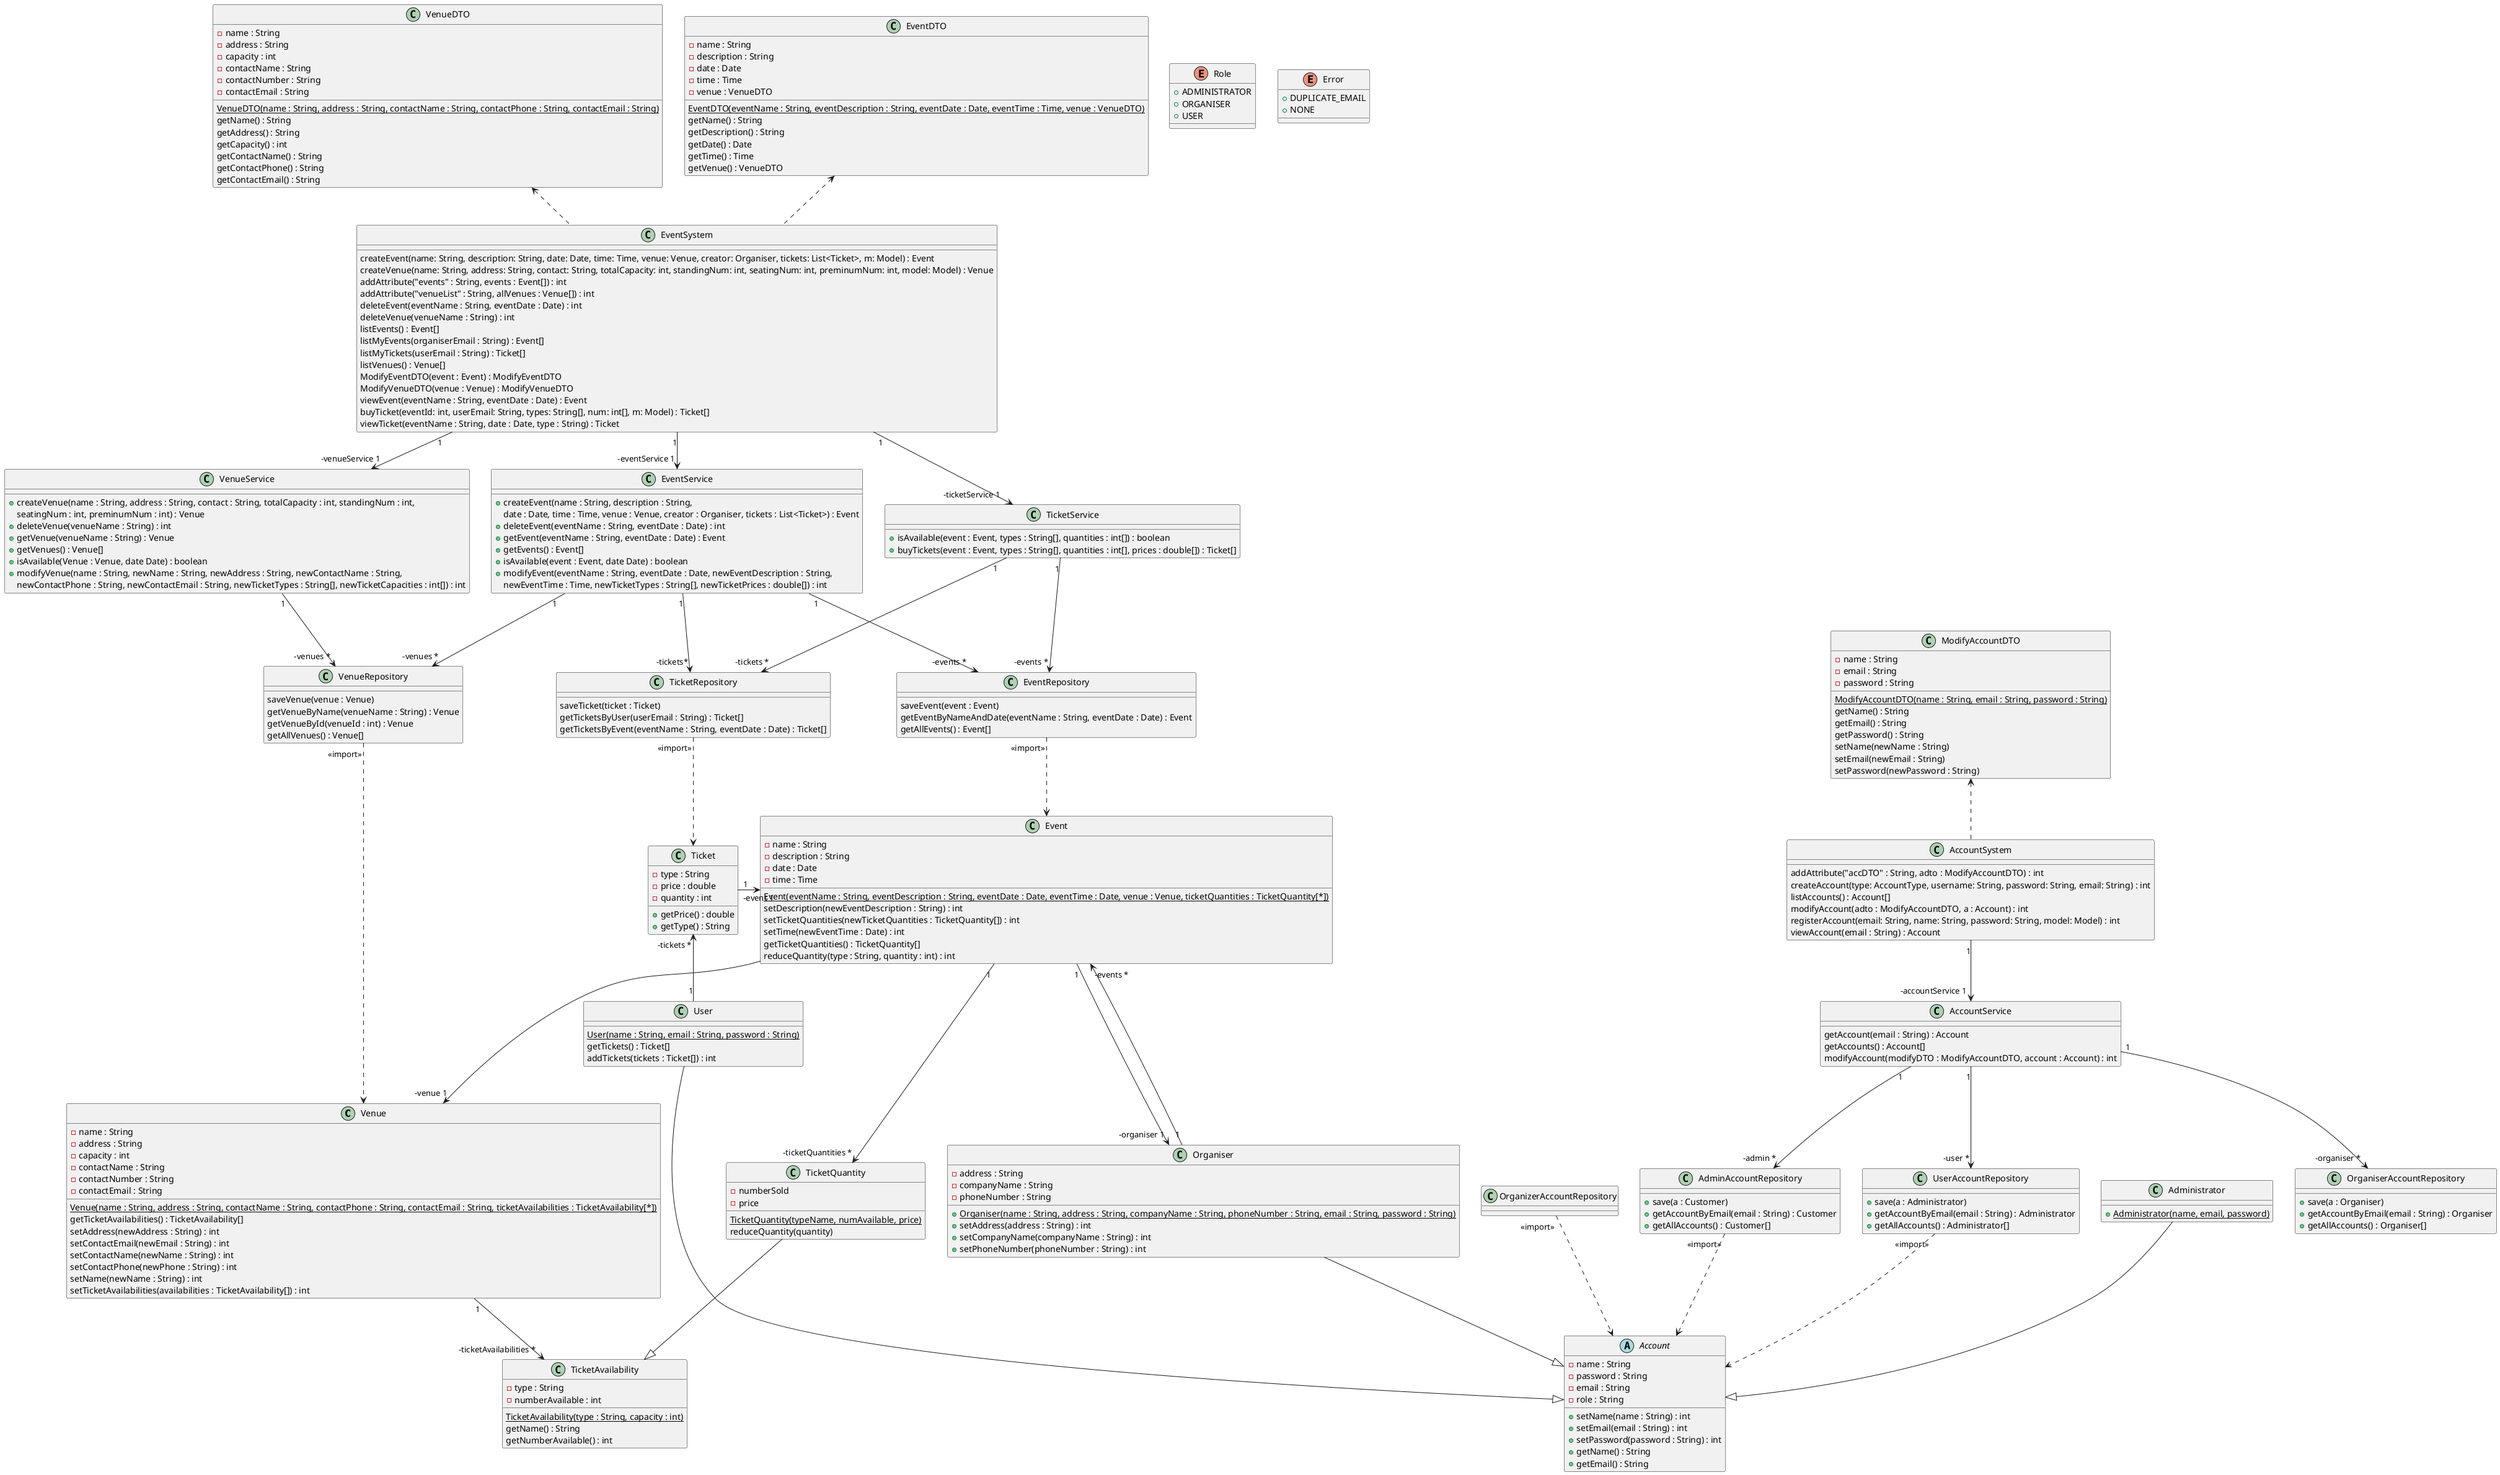 @startuml class-diagram

    class Venue {
        - name : String
        - address : String
        - capacity : int
        - contactName : String
        - contactNumber : String
        - contactEmail : String
        {static} Venue(name : String, address : String, contactName : String, contactPhone : String, contactEmail : String, ticketAvailabilities : TicketAvailability[*])
        getTicketAvailabilities() : TicketAvailability[]
        setAddress(newAddress : String) : int
        setContactEmail(newEmail : String) : int
        setContactName(newName : String) : int
        setContactPhone(newPhone : String) : int
        setName(newName : String) : int
        setTicketAvailabilities(availabilities : TicketAvailability[]) : int
    }

    class TicketAvailability {
        - type : String
        - numberAvailable : int
        {static} TicketAvailability(type : String, capacity : int)
        getName() : String
        getNumberAvailable() : int
    }

    class TicketQuantity {
        - numberSold
        - price
        {static} TicketQuantity(typeName, numAvailable, price)
        reduceQuantity(quantity)
    }


    class Event {
        - name : String
        - description : String
        - date : Date
        - time : Time
        {static} Event(eventName : String, eventDescription : String, eventDate : Date, eventTime : Date, venue : Venue, ticketQuantities : TicketQuantity[*])
        setDescription(newEventDescription : String) : int
        setTicketQuantities(newTicketQuantities : TicketQuantity[]) : int
        setTime(newEventTime : Date) : int
        getTicketQuantities() : TicketQuantity[]
        reduceQuantity(type : String, quantity : int) : int
    }

    class Ticket {
        - type : String
        - price : double
        - quantity : int
        +getPrice() : double
        +getType() : String
    }

    class Organiser {
        - address : String
        - companyName : String
        - phoneNumber : String
        {static}+Organiser(name : String, address : String, companyName : String, phoneNumber : String, email : String, password : String)
        +setAddress(address : String) : int
        +setCompanyName(companyName : String) : int
        +setPhoneNumber(phoneNumber : String) : int
    }

    class Administrator {
        {static}+Administrator(name, email, password)
    }

    class User {
        {static} User(name : String, email : String, password : String)
        getTickets() : Ticket[]
        addTickets(tickets : Ticket[]) : int
    }

    abstract class Account {
        - name : String
        - password : String
        - email : String
        - role : String
        +setName(name : String) : int
        +setEmail(email : String) : int
        +setPassword(password : String) : int
        +getName() : String
        +getEmail() : String
    }

    class EventDTO {
        - name : String
        - description : String
        - date : Date
        - time : Time
        - venue : VenueDTO
        {static} EventDTO(eventName : String, eventDescription : String, eventDate : Date, eventTime : Time, venue : VenueDTO)
        getName() : String
        getDescription() : String
        getDate() : Date
        getTime() : Time
        getVenue() : VenueDTO
    }


    class VenueDTO {
        - name : String
        - address : String
        - capacity : int
        - contactName : String
        - contactNumber : String
        - contactEmail : String
        {static} VenueDTO(name : String, address : String, contactName : String, contactPhone : String, contactEmail : String)
        getName() : String
        getAddress() : String
        getCapacity() : int
        getContactName() : String
        getContactPhone() : String
        getContactEmail() : String
    }

    class AccountSystem {
        addAttribute("accDTO" : String, adto : ModifyAccountDTO) : int
        createAccount(type: AccountType, username: String, password: String, email: String) : int
        listAccounts() : Account[]
        modifyAccount(adto : ModifyAccountDTO, a : Account) : int
        registerAccount(email: String, name: String, password: String, model: Model) : int
        viewAccount(email : String) : Account
    }

    class EventSystem {
        createEvent(name: String, description: String, date: Date, time: Time, venue: Venue, creator: Organiser, tickets: List<Ticket>, m: Model) : Event
        createVenue(name: String, address: String, contact: String, totalCapacity: int, standingNum: int, seatingNum: int, preminumNum: int, model: Model) : Venue
        addAttribute("events" : String, events : Event[]) : int
        addAttribute("venueList" : String, allVenues : Venue[]) : int
        deleteEvent(eventName : String, eventDate : Date) : int
        deleteVenue(venueName : String) : int
        listEvents() : Event[]
        listMyEvents(organiserEmail : String) : Event[]
        listMyTickets(userEmail : String) : Ticket[]
        listVenues() : Venue[]
        ModifyEventDTO(event : Event) : ModifyEventDTO
        ModifyVenueDTO(venue : Venue) : ModifyVenueDTO
        viewEvent(eventName : String, eventDate : Date) : Event
        buyTicket(eventId: int, userEmail: String, types: String[], num: int[], m: Model) : Ticket[]
        viewTicket(eventName : String, date : Date, type : String) : Ticket
    }

    class AccountService {
        getAccount(email : String) : Account
        getAccounts() : Account[]
        modifyAccount(modifyDTO : ModifyAccountDTO, account : Account) : int
    }

    class ModifyAccountDTO {
        - name : String
        - email : String
        - password : String
        {static} ModifyAccountDTO(name : String, email : String, password : String)
        getName() : String
        getEmail() : String
        getPassword() : String
        setName(newName : String)
        setEmail(newEmail : String)
        setPassword(newPassword : String)
    }

    class EventService {
        +createEvent(name : String, description : String,
        date : Date, time : Time, venue : Venue, creator : Organiser, tickets : List<Ticket>) : Event
        +deleteEvent(eventName : String, eventDate : Date) : int
        +getEvent(eventName : String, eventDate : Date) : Event
        +getEvents() : Event[]
        +isAvailable(event : Event, date Date) : boolean
        +modifyEvent(eventName : String, eventDate : Date, newEventDescription : String,
        newEventTime : Time, newTicketTypes : String[], newTicketPrices : double[]) : int
    }

    class VenueService {
        +createVenue(name : String, address : String, contact : String, totalCapacity : int, standingNum : int,
        seatingNum : int, preminumNum : int) : Venue
        +deleteVenue(venueName : String) : int
        +getVenue(venueName : String) : Venue
        +getVenues() : Venue[]
        +isAvailable(Venue : Venue, date Date) : boolean
        +modifyVenue(name : String, newName : String, newAddress : String, newContactName : String,
        newContactPhone : String, newContactEmail : String, newTicketTypes : String[], newTicketCapacities : int[]) : int
    }

    class TicketService {
        +isAvailable(event : Event, types : String[], quantities : int[]) : boolean
        +buyTickets(event : Event, types : String[], quantities : int[], prices : double[]) : Ticket[]
    }

    class AdminAccountRepository {
        +save(a : Customer)
        +getAccountByEmail(email : String) : Customer
        +getAllAccounts() : Customer[]
    }

    class OrganiserAccountRepository {
        +save(a : Organiser)
        +getAccountByEmail(email : String) : Organiser
        +getAllAccounts() : Organiser[]
    }

    class UserAccountRepository {
        +save(a : Administrator)
        +getAccountByEmail(email : String) : Administrator
        +getAllAccounts() : Administrator[]
    }

    class EventRepository {
        saveEvent(event : Event)
        getEventByNameAndDate(eventName : String, eventDate : Date) : Event
        getAllEvents() : Event[]
    }

    class VenueRepository {
        saveVenue(venue : Venue)
        getVenueByName(venueName : String) : Venue
        getVenueById(venueId : int) : Venue
        getAllVenues() : Venue[]
    }

    class TicketRepository {
        saveTicket(ticket : Ticket)
        getTicketsByUser(userEmail : String) : Ticket[]
        getTicketsByEvent(eventName : String, eventDate : Date) : Ticket[]
    }

    enum Role {
        +ADMINISTRATOR
        +ORGANISER
        +USER
    }

    enum Error {
        +DUPLICATE_EMAIL
        +NONE
    }

    AccountSystem "1" --> "-accountService 1" AccountService

    AccountService "1" --> "-admin *" AdminAccountRepository
    AccountService "1" --> "-organiser *" OrganiserAccountRepository
    AccountService "1" --> "-user *" UserAccountRepository

    EventSystem "1" --> "-eventService 1" EventService
    EventSystem "1" --> "-venueService 1" VenueService
    EventSystem "1" --> "-ticketService 1" TicketService

    VenueService "1" --> "-venues *" VenueRepository

    TicketService "1" --> "-events *" EventRepository
    TicketService "1" --> "-tickets *" TicketRepository

    EventService "1" --> "-events *" EventRepository
    EventService "1" --> "-venues *" VenueRepository
    EventService "1" --> "-tickets*" TicketRepository

    AccountSystem .UP.> ModifyAccountDTO
    EventSystem .UP.> EventDTO
    EventSystem .UP.> VenueDTO

    AdminAccountRepository "<<import>>" ..>  Account
    OrganizerAccountRepository "<<import>>" ..>  Account
    UserAccountRepository "<<import>>" ..>  Account
    EventRepository "<<import>>" ..>  Event
    TicketRepository "<<import>>" ..> Ticket
    VenueRepository "<<import>>" ..> Venue

    Organiser --|> Account
    Administrator --|> Account
    User --|> Account

    TicketQuantity --|> TicketAvailability

    Venue "1" --> "-ticketAvailabilities *" TicketAvailability
    Event "1" ---> "-ticketQuantities *" TicketQuantity
    Event ---> "-venue 1" Venue
    Event "1" ---> "-organiser 1" Organiser
    Organiser "1" ---> "-events *" Event
    Ticket "1" -> "-event 1" Event
    Ticket "-tickets *" <-- "1" User
@enduml
